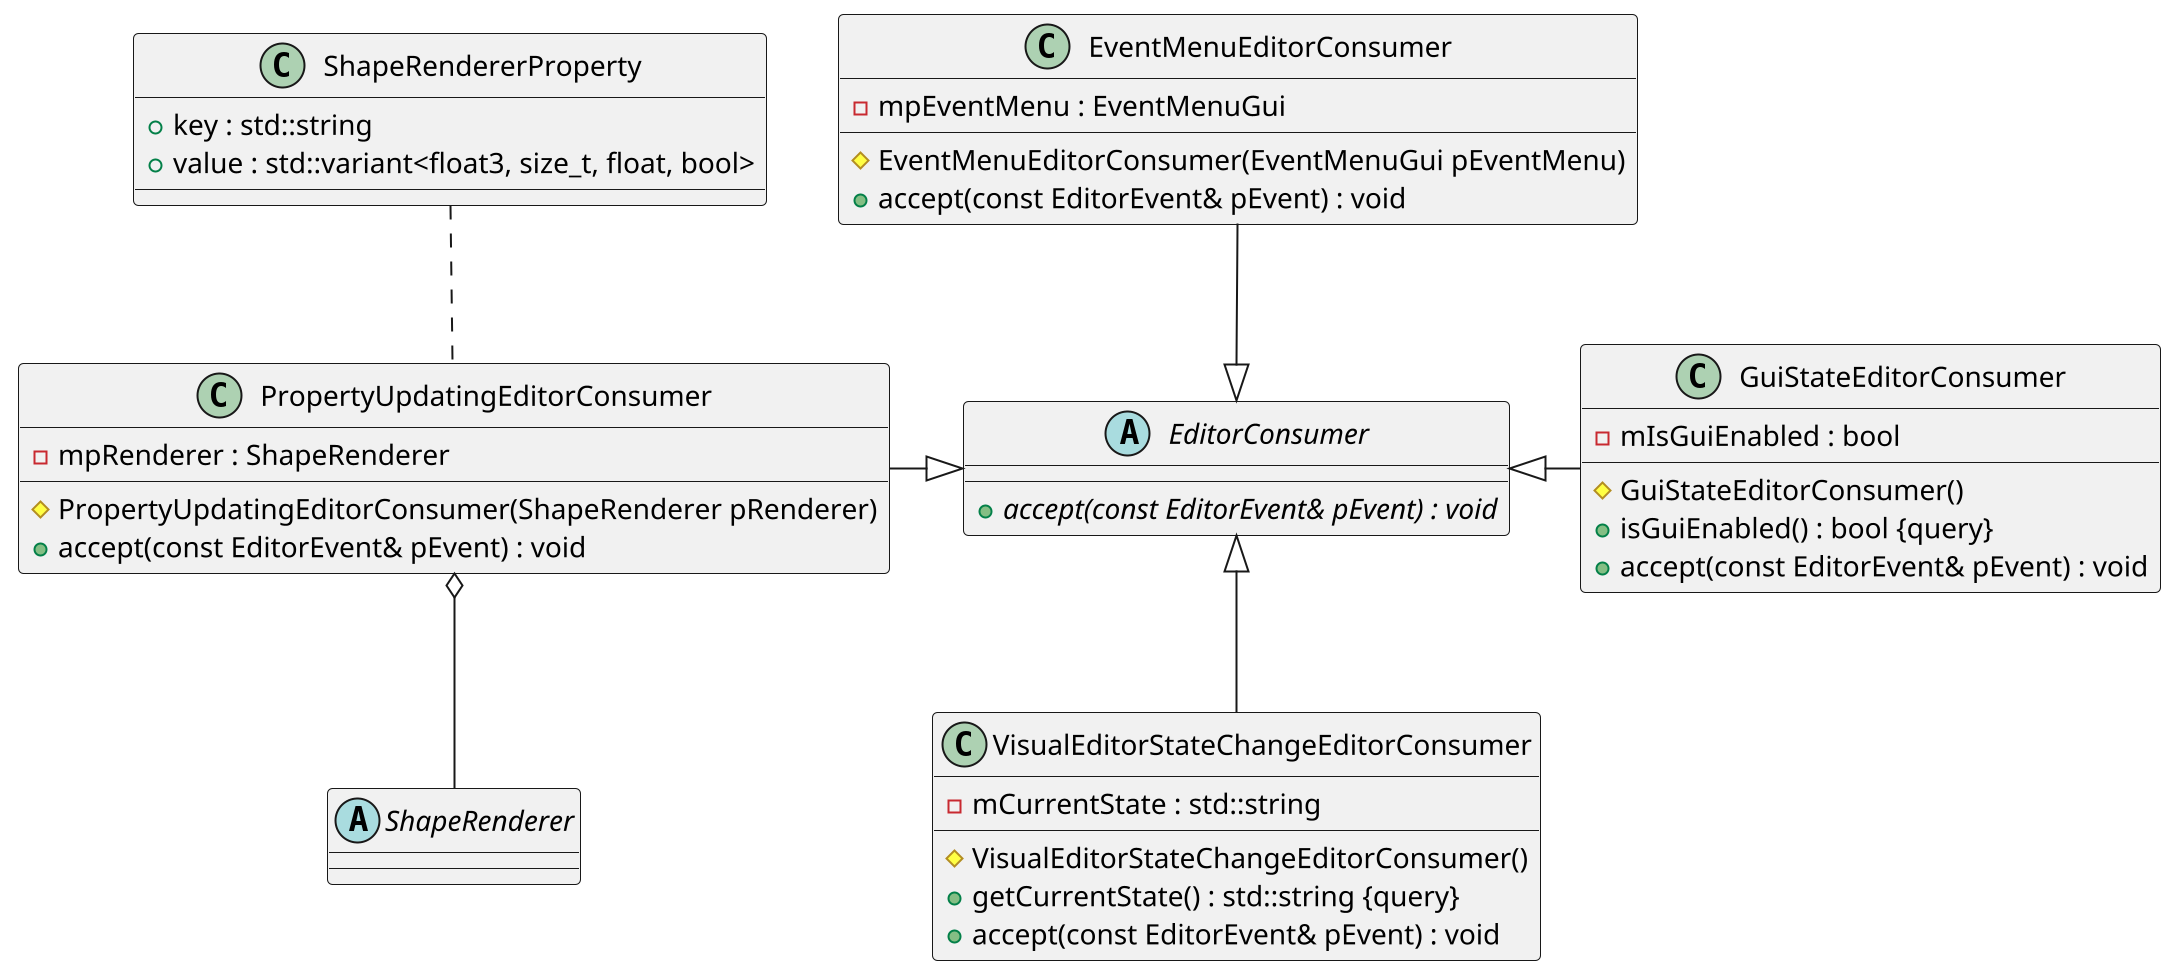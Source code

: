 @startuml

scale 2


abstract class EditorConsumer {
    +{abstract} accept(const EditorEvent& pEvent) : void
}

class EventMenuEditorConsumer {
    #EventMenuEditorConsumer(EventMenuGui pEventMenu)
    -mpEventMenu : EventMenuGui
    +accept(const EditorEvent& pEvent) : void
}

class GuiStateEditorConsumer {
    #GuiStateEditorConsumer()
    +isGuiEnabled() : bool {query}
    -mIsGuiEnabled : bool
    +accept(const EditorEvent& pEvent) : void
}

class PropertyUpdatingEditorConsumer {
    #PropertyUpdatingEditorConsumer(ShapeRenderer pRenderer)
    -mpRenderer : ShapeRenderer
    +accept(const EditorEvent& pEvent) : void
}

abstract class ShapeRenderer {
}

class VisualEditorStateChangeEditorConsumer {
    #VisualEditorStateChangeEditorConsumer()
    +getCurrentState() : std::string {query}
    -mCurrentState : std::string
    +accept(const EditorEvent& pEvent) : void
}

class ShapeRendererProperty {
    +key : std::string
    +value : std::variant<float3, size_t, float, bool>
}


EditorConsumer <|- GuiStateEditorConsumer
EditorConsumer <|-- VisualEditorStateChangeEditorConsumer
EventMenuEditorConsumer --|> EditorConsumer
PropertyUpdatingEditorConsumer -|> EditorConsumer

PropertyUpdatingEditorConsumer o-- ShapeRenderer
ShapeRendererProperty .. PropertyUpdatingEditorConsumer


@enduml
